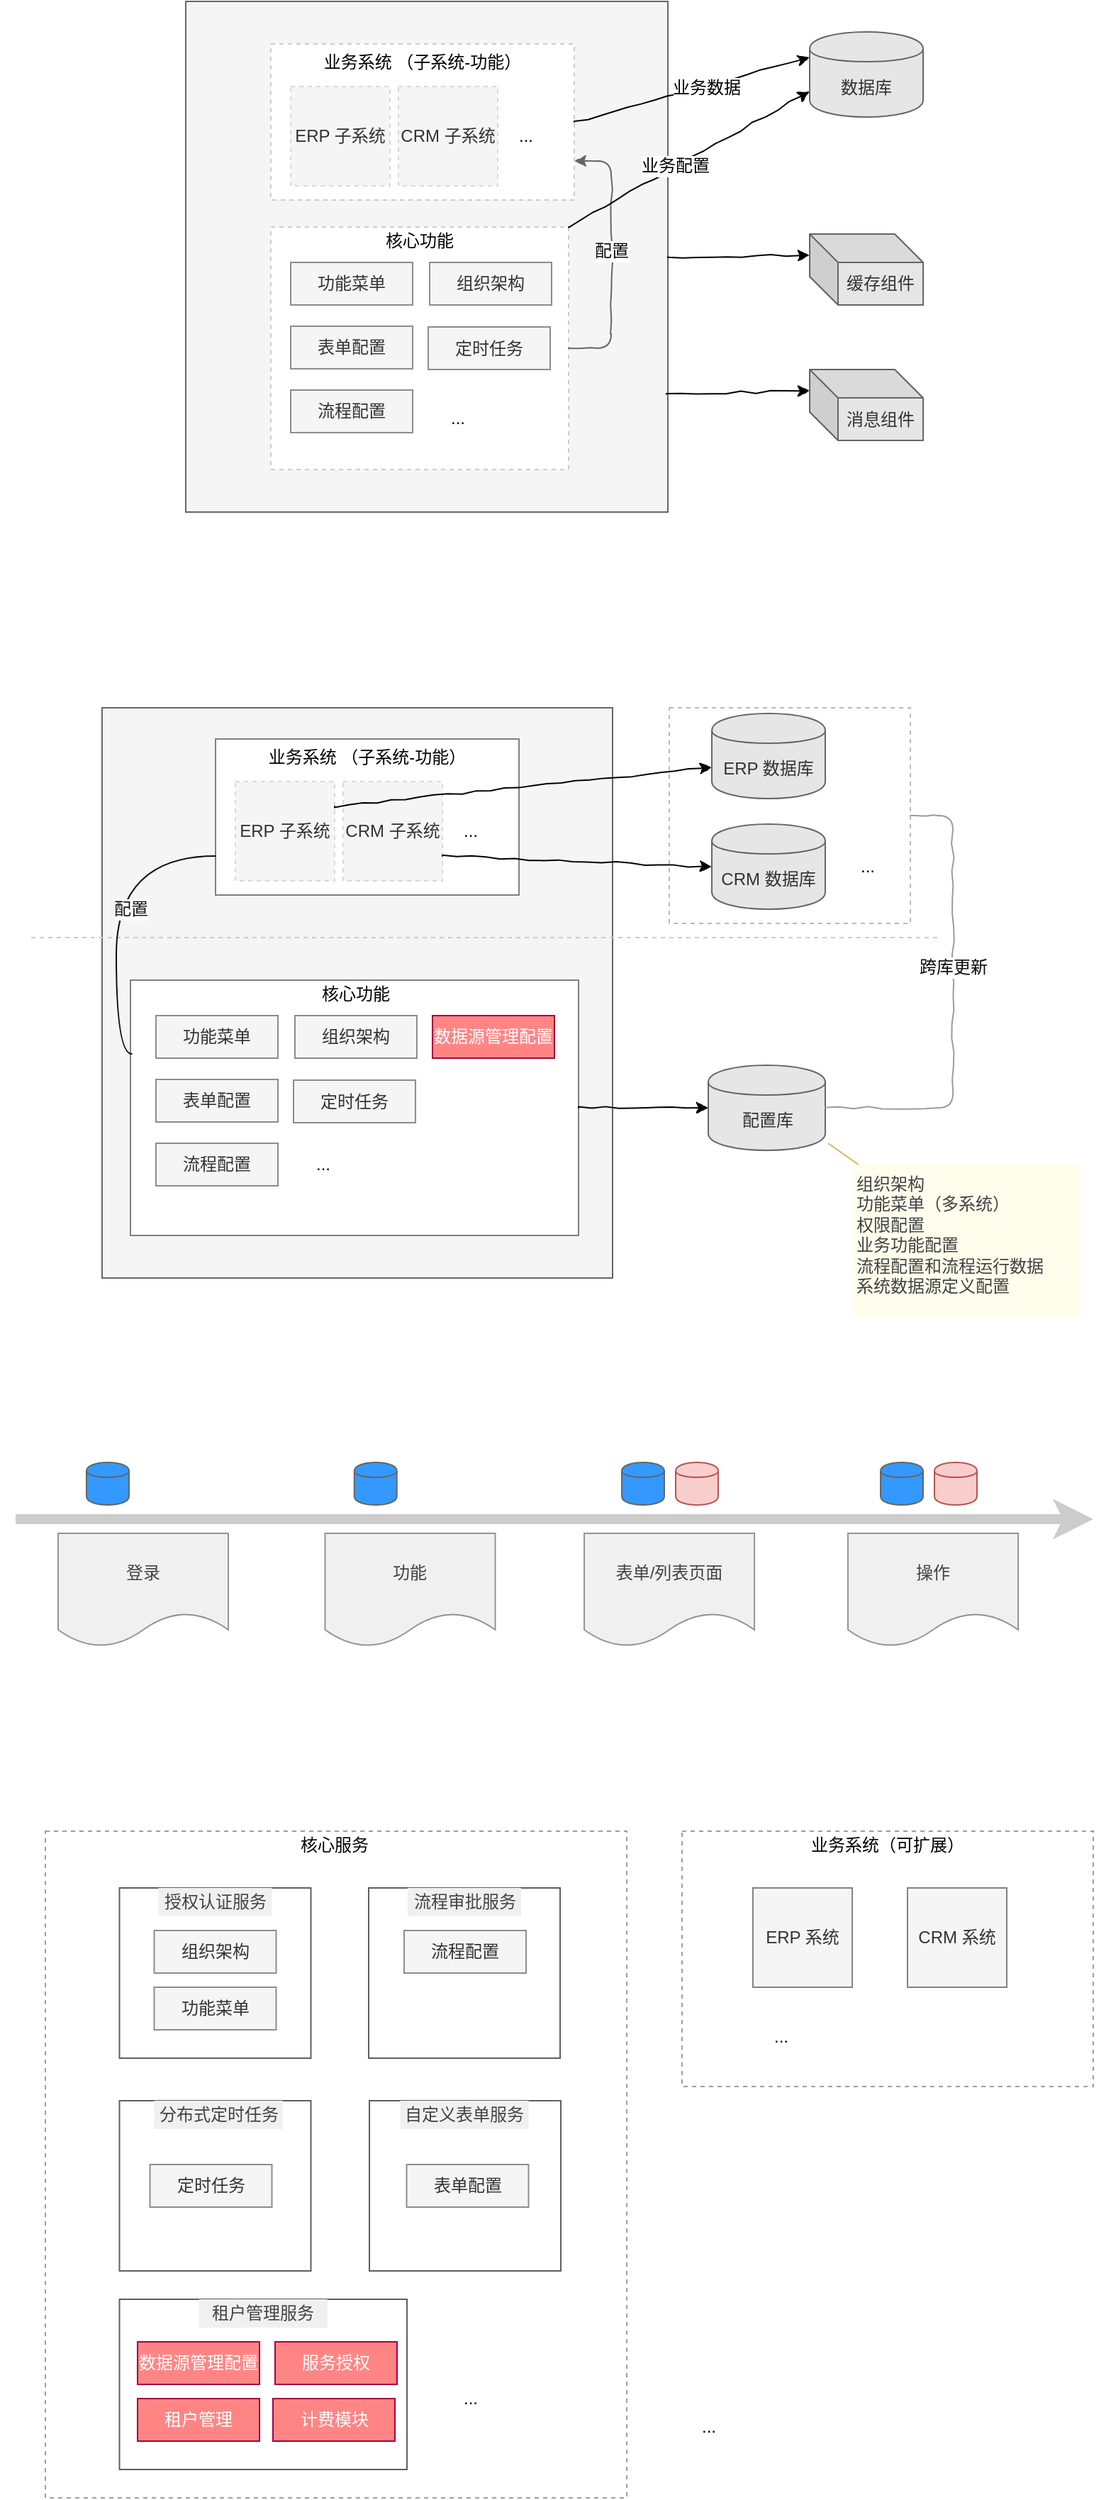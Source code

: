 <mxfile version="12.9.3" type="github">
  <diagram id="brTCYtf2TPWAmigMn0IH" name="第 1 页">
    <mxGraphModel dx="1432" dy="762" grid="1" gridSize="10" guides="1" tooltips="1" connect="1" arrows="1" fold="1" page="1" pageScale="1" pageWidth="827" pageHeight="1169" math="0" shadow="0">
      <root>
        <mxCell id="0" />
        <mxCell id="1" parent="0" />
        <mxCell id="SQgpO2C7iJvkAOr_sDY4-107" value="&lt;br&gt;&lt;br&gt;&lt;br&gt;" style="whiteSpace=wrap;html=1;strokeColor=#9E9E9E;dashed=1;" vertex="1" parent="1">
          <mxGeometry x="50" y="1330" width="410" height="470" as="geometry" />
        </mxCell>
        <mxCell id="SQgpO2C7iJvkAOr_sDY4-124" value="" style="rounded=0;whiteSpace=wrap;html=1;strokeColor=#5E5E5E;fillColor=none;gradientColor=none;fontColor=#424242;align=left;" vertex="1" parent="1">
          <mxGeometry x="102.25" y="1660" width="202.75" height="120" as="geometry" />
        </mxCell>
        <mxCell id="SQgpO2C7iJvkAOr_sDY4-116" value="" style="rounded=0;whiteSpace=wrap;html=1;strokeColor=#5E5E5E;fillColor=none;gradientColor=none;fontColor=#424242;align=left;" vertex="1" parent="1">
          <mxGeometry x="102.25" y="1370" width="135" height="120" as="geometry" />
        </mxCell>
        <mxCell id="SQgpO2C7iJvkAOr_sDY4-118" value="" style="rounded=0;whiteSpace=wrap;html=1;strokeColor=#5E5E5E;fillColor=none;gradientColor=none;fontColor=#424242;align=left;" vertex="1" parent="1">
          <mxGeometry x="278" y="1370" width="135" height="120" as="geometry" />
        </mxCell>
        <mxCell id="SQgpO2C7iJvkAOr_sDY4-120" value="" style="rounded=0;whiteSpace=wrap;html=1;strokeColor=#5E5E5E;fillColor=none;gradientColor=none;fontColor=#424242;align=left;" vertex="1" parent="1">
          <mxGeometry x="102.25" y="1520" width="135" height="120" as="geometry" />
        </mxCell>
        <mxCell id="SQgpO2C7iJvkAOr_sDY4-122" value="" style="rounded=0;whiteSpace=wrap;html=1;strokeColor=#5E5E5E;fillColor=none;gradientColor=none;fontColor=#424242;align=left;" vertex="1" parent="1">
          <mxGeometry x="278.5" y="1520" width="135" height="120" as="geometry" />
        </mxCell>
        <mxCell id="SQgpO2C7iJvkAOr_sDY4-64" value="" style="group;dashed=1;strokeColor=none;" vertex="1" connectable="0" parent="1">
          <mxGeometry x="149" y="40" width="520" height="360" as="geometry" />
        </mxCell>
        <mxCell id="SQgpO2C7iJvkAOr_sDY4-25" value="&lt;br&gt;&lt;br&gt;&lt;br&gt;" style="whiteSpace=wrap;html=1;fillColor=#f5f5f5;strokeColor=#666666;fontColor=#333333;" vertex="1" parent="SQgpO2C7iJvkAOr_sDY4-64">
          <mxGeometry width="340" height="360" as="geometry" />
        </mxCell>
        <mxCell id="SQgpO2C7iJvkAOr_sDY4-19" value="&lt;br&gt;&lt;br&gt;&lt;br&gt;" style="whiteSpace=wrap;html=1;dashed=1;strokeColor=#CCCCCC;" vertex="1" parent="SQgpO2C7iJvkAOr_sDY4-64">
          <mxGeometry x="60" y="159" width="210" height="171" as="geometry" />
        </mxCell>
        <mxCell id="SQgpO2C7iJvkAOr_sDY4-8" value="数据库" style="shape=cylinder;whiteSpace=wrap;html=1;boundedLbl=1;backgroundOutline=1;fillColor=#E6E6E6;strokeColor=#666666;fontColor=#333333;" vertex="1" parent="SQgpO2C7iJvkAOr_sDY4-64">
          <mxGeometry x="440" y="21.5" width="80" height="60" as="geometry" />
        </mxCell>
        <mxCell id="SQgpO2C7iJvkAOr_sDY4-20" value="功能菜单" style="rounded=0;whiteSpace=wrap;html=1;fillColor=#f5f5f5;strokeColor=#8C8C8C;fontColor=#333333;" vertex="1" parent="SQgpO2C7iJvkAOr_sDY4-64">
          <mxGeometry x="74" y="184" width="86" height="30" as="geometry" />
        </mxCell>
        <mxCell id="SQgpO2C7iJvkAOr_sDY4-21" value="组织架构" style="rounded=0;whiteSpace=wrap;html=1;fillColor=#f5f5f5;strokeColor=#8C8C8C;fontColor=#333333;" vertex="1" parent="SQgpO2C7iJvkAOr_sDY4-64">
          <mxGeometry x="172" y="184" width="86" height="30" as="geometry" />
        </mxCell>
        <mxCell id="SQgpO2C7iJvkAOr_sDY4-22" value="表单配置" style="rounded=0;whiteSpace=wrap;html=1;fillColor=#f5f5f5;strokeColor=#8C8C8C;fontColor=#333333;" vertex="1" parent="SQgpO2C7iJvkAOr_sDY4-64">
          <mxGeometry x="74" y="229" width="86" height="30" as="geometry" />
        </mxCell>
        <mxCell id="SQgpO2C7iJvkAOr_sDY4-23" value="流程配置" style="rounded=0;whiteSpace=wrap;html=1;fillColor=#f5f5f5;strokeColor=#8C8C8C;fontColor=#333333;" vertex="1" parent="SQgpO2C7iJvkAOr_sDY4-64">
          <mxGeometry x="74" y="274" width="86" height="30" as="geometry" />
        </mxCell>
        <mxCell id="SQgpO2C7iJvkAOr_sDY4-27" value="&lt;br&gt;&lt;br&gt;&lt;br&gt;" style="whiteSpace=wrap;html=1;dashed=1;strokeColor=#CCCCCC;" vertex="1" parent="SQgpO2C7iJvkAOr_sDY4-64">
          <mxGeometry x="60" y="30" width="214" height="110" as="geometry" />
        </mxCell>
        <mxCell id="SQgpO2C7iJvkAOr_sDY4-28" value="业务系统 （子系统-功能）" style="text;html=1;strokeColor=none;fillColor=none;align=center;verticalAlign=middle;whiteSpace=wrap;rounded=0;dashed=1;" vertex="1" parent="SQgpO2C7iJvkAOr_sDY4-64">
          <mxGeometry x="92" y="33" width="150" height="20" as="geometry" />
        </mxCell>
        <mxCell id="SQgpO2C7iJvkAOr_sDY4-35" value="ERP 子系统" style="rounded=0;whiteSpace=wrap;html=1;fillColor=#f5f5f5;strokeColor=#D9D9D9;fontColor=#333333;dashed=1;" vertex="1" parent="SQgpO2C7iJvkAOr_sDY4-64">
          <mxGeometry x="74" y="60" width="70" height="70" as="geometry" />
        </mxCell>
        <mxCell id="SQgpO2C7iJvkAOr_sDY4-36" value="CRM 子系统" style="rounded=0;whiteSpace=wrap;html=1;fillColor=#f5f5f5;strokeColor=#D9D9D9;fontColor=#333333;dashed=1;" vertex="1" parent="SQgpO2C7iJvkAOr_sDY4-64">
          <mxGeometry x="150" y="60" width="70" height="70" as="geometry" />
        </mxCell>
        <mxCell id="SQgpO2C7iJvkAOr_sDY4-37" value="核心功能" style="text;html=1;strokeColor=none;fillColor=none;align=center;verticalAlign=middle;whiteSpace=wrap;rounded=0;dashed=1;" vertex="1" parent="SQgpO2C7iJvkAOr_sDY4-64">
          <mxGeometry x="90" y="159" width="150" height="20" as="geometry" />
        </mxCell>
        <mxCell id="SQgpO2C7iJvkAOr_sDY4-38" value="" style="endArrow=classic;html=1;exitX=1;exitY=0.5;exitDx=0;exitDy=0;edgeStyle=orthogonalEdgeStyle;entryX=1;entryY=0.75;entryDx=0;entryDy=0;elbow=vertical;comic=1;strokeColor=#666666;" edge="1" parent="SQgpO2C7iJvkAOr_sDY4-64" source="SQgpO2C7iJvkAOr_sDY4-19" target="SQgpO2C7iJvkAOr_sDY4-27">
          <mxGeometry width="50" height="50" relative="1" as="geometry">
            <mxPoint x="250" y="330" as="sourcePoint" />
            <mxPoint x="-100" y="220" as="targetPoint" />
            <Array as="points">
              <mxPoint x="300" y="245" />
              <mxPoint x="300" y="113" />
            </Array>
          </mxGeometry>
        </mxCell>
        <mxCell id="SQgpO2C7iJvkAOr_sDY4-39" value="配置" style="text;html=1;align=center;verticalAlign=middle;resizable=0;points=[];labelBackgroundColor=#ffffff;fontColor=#0A0A0A;" vertex="1" connectable="0" parent="SQgpO2C7iJvkAOr_sDY4-38">
          <mxGeometry x="0.113" relative="1" as="geometry">
            <mxPoint y="5.5" as="offset" />
          </mxGeometry>
        </mxCell>
        <mxCell id="SQgpO2C7iJvkAOr_sDY4-40" value="定时任务" style="rounded=0;whiteSpace=wrap;html=1;fillColor=#f5f5f5;strokeColor=#8C8C8C;fontColor=#333333;" vertex="1" parent="SQgpO2C7iJvkAOr_sDY4-64">
          <mxGeometry x="171" y="229.5" width="86" height="30" as="geometry" />
        </mxCell>
        <mxCell id="SQgpO2C7iJvkAOr_sDY4-44" value="" style="endArrow=classic;html=1;entryX=0;entryY=0.7;entryDx=0;entryDy=0;comic=1;exitX=1;exitY=0;exitDx=0;exitDy=0;" edge="1" parent="SQgpO2C7iJvkAOr_sDY4-64" source="SQgpO2C7iJvkAOr_sDY4-19" target="SQgpO2C7iJvkAOr_sDY4-8">
          <mxGeometry width="50" height="50" relative="1" as="geometry">
            <mxPoint x="301" y="150" as="sourcePoint" />
            <mxPoint x="300" y="280" as="targetPoint" />
          </mxGeometry>
        </mxCell>
        <mxCell id="SQgpO2C7iJvkAOr_sDY4-49" value="业务配置" style="text;html=1;align=center;verticalAlign=middle;resizable=0;points=[];labelBackgroundColor=#ffffff;" vertex="1" connectable="0" parent="SQgpO2C7iJvkAOr_sDY4-44">
          <mxGeometry x="-0.115" y="1" relative="1" as="geometry">
            <mxPoint as="offset" />
          </mxGeometry>
        </mxCell>
        <mxCell id="SQgpO2C7iJvkAOr_sDY4-48" value="" style="endArrow=classic;html=1;exitX=1;exitY=0.5;exitDx=0;exitDy=0;entryX=0;entryY=0.3;entryDx=0;entryDy=0;comic=1;" edge="1" parent="SQgpO2C7iJvkAOr_sDY4-64" source="SQgpO2C7iJvkAOr_sDY4-27" target="SQgpO2C7iJvkAOr_sDY4-8">
          <mxGeometry width="50" height="50" relative="1" as="geometry">
            <mxPoint x="250" y="330" as="sourcePoint" />
            <mxPoint x="300" y="280" as="targetPoint" />
          </mxGeometry>
        </mxCell>
        <mxCell id="SQgpO2C7iJvkAOr_sDY4-50" value="业务数据" style="text;html=1;align=center;verticalAlign=middle;resizable=0;points=[];labelBackgroundColor=#ffffff;" vertex="1" connectable="0" parent="SQgpO2C7iJvkAOr_sDY4-48">
          <mxGeometry x="0.109" y="-1" relative="1" as="geometry">
            <mxPoint as="offset" />
          </mxGeometry>
        </mxCell>
        <mxCell id="SQgpO2C7iJvkAOr_sDY4-51" value="缓存组件" style="shape=cube;whiteSpace=wrap;html=1;boundedLbl=1;backgroundOutline=1;darkOpacity=0.05;darkOpacity2=0.1;fillColor=#E6E6E6;strokeColor=#666666;fontColor=#333333;" vertex="1" parent="SQgpO2C7iJvkAOr_sDY4-64">
          <mxGeometry x="440" y="164" width="80" height="50" as="geometry" />
        </mxCell>
        <mxCell id="SQgpO2C7iJvkAOr_sDY4-52" value="消息组件" style="shape=cube;whiteSpace=wrap;html=1;boundedLbl=1;backgroundOutline=1;darkOpacity=0.05;darkOpacity2=0.1;fillColor=#E6E6E6;strokeColor=#666666;fontColor=#333333;" vertex="1" parent="SQgpO2C7iJvkAOr_sDY4-64">
          <mxGeometry x="440" y="259.5" width="80" height="50" as="geometry" />
        </mxCell>
        <mxCell id="SQgpO2C7iJvkAOr_sDY4-55" value="" style="endArrow=classic;html=1;exitX=1;exitY=0.5;exitDx=0;exitDy=0;entryX=0;entryY=0;entryDx=0;entryDy=15;entryPerimeter=0;comic=1;" edge="1" parent="SQgpO2C7iJvkAOr_sDY4-64" source="SQgpO2C7iJvkAOr_sDY4-25" target="SQgpO2C7iJvkAOr_sDY4-51">
          <mxGeometry width="50" height="50" relative="1" as="geometry">
            <mxPoint x="250" y="330" as="sourcePoint" />
            <mxPoint x="300" y="280" as="targetPoint" />
          </mxGeometry>
        </mxCell>
        <mxCell id="SQgpO2C7iJvkAOr_sDY4-56" value="" style="endArrow=classic;html=1;exitX=0.997;exitY=0.769;exitDx=0;exitDy=0;entryX=0;entryY=0;entryDx=0;entryDy=15;entryPerimeter=0;comic=1;exitPerimeter=0;" edge="1" parent="SQgpO2C7iJvkAOr_sDY4-64" source="SQgpO2C7iJvkAOr_sDY4-25" target="SQgpO2C7iJvkAOr_sDY4-52">
          <mxGeometry width="50" height="50" relative="1" as="geometry">
            <mxPoint x="300" y="210" as="sourcePoint" />
            <mxPoint x="490" y="239" as="targetPoint" />
          </mxGeometry>
        </mxCell>
        <mxCell id="SQgpO2C7iJvkAOr_sDY4-63" value="..." style="text;html=1;strokeColor=none;fillColor=none;align=center;verticalAlign=middle;whiteSpace=wrap;rounded=0;" vertex="1" parent="SQgpO2C7iJvkAOr_sDY4-64">
          <mxGeometry x="220" y="85" width="40" height="20" as="geometry" />
        </mxCell>
        <mxCell id="SQgpO2C7iJvkAOr_sDY4-65" value="..." style="text;html=1;strokeColor=none;fillColor=none;align=center;verticalAlign=middle;whiteSpace=wrap;rounded=0;" vertex="1" parent="SQgpO2C7iJvkAOr_sDY4-64">
          <mxGeometry x="172" y="284" width="40" height="20" as="geometry" />
        </mxCell>
        <mxCell id="SQgpO2C7iJvkAOr_sDY4-105" value="" style="group" vertex="1" connectable="0" parent="1">
          <mxGeometry x="40" y="538" width="740" height="429.5" as="geometry" />
        </mxCell>
        <mxCell id="SQgpO2C7iJvkAOr_sDY4-97" value="&lt;br&gt;&lt;br&gt;&lt;br&gt;" style="whiteSpace=wrap;html=1;dashed=1;strokeColor=#BABABA;" vertex="1" parent="SQgpO2C7iJvkAOr_sDY4-105">
          <mxGeometry x="450" width="170" height="152" as="geometry" />
        </mxCell>
        <mxCell id="SQgpO2C7iJvkAOr_sDY4-85" value="&lt;br&gt;&lt;br&gt;&lt;br&gt;" style="whiteSpace=wrap;html=1;fillColor=#f5f5f5;strokeColor=#666666;fontColor=#333333;" vertex="1" parent="SQgpO2C7iJvkAOr_sDY4-105">
          <mxGeometry x="50" width="360" height="402" as="geometry" />
        </mxCell>
        <mxCell id="SQgpO2C7iJvkAOr_sDY4-71" value="" style="group;fillColor=#999999;" vertex="1" connectable="0" parent="SQgpO2C7iJvkAOr_sDY4-105">
          <mxGeometry x="130" y="22" width="214" height="110" as="geometry" />
        </mxCell>
        <mxCell id="SQgpO2C7iJvkAOr_sDY4-66" value="&lt;br&gt;&lt;br&gt;&lt;br&gt;" style="whiteSpace=wrap;html=1;strokeColor=#808080;" vertex="1" parent="SQgpO2C7iJvkAOr_sDY4-71">
          <mxGeometry width="214" height="110" as="geometry" />
        </mxCell>
        <mxCell id="SQgpO2C7iJvkAOr_sDY4-67" value="业务系统 （子系统-功能）" style="text;html=1;strokeColor=none;fillColor=none;align=center;verticalAlign=middle;whiteSpace=wrap;rounded=0;dashed=1;" vertex="1" parent="SQgpO2C7iJvkAOr_sDY4-71">
          <mxGeometry x="32" y="3" width="150" height="20" as="geometry" />
        </mxCell>
        <mxCell id="SQgpO2C7iJvkAOr_sDY4-68" value="ERP 子系统" style="rounded=0;whiteSpace=wrap;html=1;fillColor=#f5f5f5;strokeColor=#D9D9D9;fontColor=#333333;dashed=1;" vertex="1" parent="SQgpO2C7iJvkAOr_sDY4-71">
          <mxGeometry x="14" y="30" width="70" height="70" as="geometry" />
        </mxCell>
        <mxCell id="SQgpO2C7iJvkAOr_sDY4-69" value="CRM 子系统" style="rounded=0;whiteSpace=wrap;html=1;fillColor=#f5f5f5;strokeColor=#D9D9D9;fontColor=#333333;dashed=1;" vertex="1" parent="SQgpO2C7iJvkAOr_sDY4-71">
          <mxGeometry x="90" y="30" width="70" height="70" as="geometry" />
        </mxCell>
        <mxCell id="SQgpO2C7iJvkAOr_sDY4-70" value="..." style="text;html=1;strokeColor=none;fillColor=none;align=center;verticalAlign=middle;whiteSpace=wrap;rounded=0;" vertex="1" parent="SQgpO2C7iJvkAOr_sDY4-71">
          <mxGeometry x="160" y="55" width="40" height="20" as="geometry" />
        </mxCell>
        <mxCell id="SQgpO2C7iJvkAOr_sDY4-72" value="ERP 数据库" style="shape=cylinder;whiteSpace=wrap;html=1;boundedLbl=1;backgroundOutline=1;fillColor=#E6E6E6;strokeColor=#666666;fontColor=#333333;" vertex="1" parent="SQgpO2C7iJvkAOr_sDY4-105">
          <mxGeometry x="480" y="4" width="80" height="60" as="geometry" />
        </mxCell>
        <mxCell id="SQgpO2C7iJvkAOr_sDY4-73" value="&lt;br&gt;&lt;br&gt;&lt;br&gt;" style="whiteSpace=wrap;html=1;strokeColor=#808080;" vertex="1" parent="SQgpO2C7iJvkAOr_sDY4-105">
          <mxGeometry x="70" y="192" width="316" height="180" as="geometry" />
        </mxCell>
        <mxCell id="SQgpO2C7iJvkAOr_sDY4-74" value="功能菜单" style="rounded=0;whiteSpace=wrap;html=1;fillColor=#f5f5f5;strokeColor=#8C8C8C;fontColor=#333333;" vertex="1" parent="SQgpO2C7iJvkAOr_sDY4-105">
          <mxGeometry x="88" y="217" width="86" height="30" as="geometry" />
        </mxCell>
        <mxCell id="SQgpO2C7iJvkAOr_sDY4-75" value="组织架构" style="rounded=0;whiteSpace=wrap;html=1;fillColor=#f5f5f5;strokeColor=#8C8C8C;fontColor=#333333;" vertex="1" parent="SQgpO2C7iJvkAOr_sDY4-105">
          <mxGeometry x="186" y="217" width="86" height="30" as="geometry" />
        </mxCell>
        <mxCell id="SQgpO2C7iJvkAOr_sDY4-76" value="表单配置" style="rounded=0;whiteSpace=wrap;html=1;fillColor=#f5f5f5;strokeColor=#8C8C8C;fontColor=#333333;" vertex="1" parent="SQgpO2C7iJvkAOr_sDY4-105">
          <mxGeometry x="88" y="262" width="86" height="30" as="geometry" />
        </mxCell>
        <mxCell id="SQgpO2C7iJvkAOr_sDY4-77" value="流程配置" style="rounded=0;whiteSpace=wrap;html=1;fillColor=#f5f5f5;strokeColor=#8C8C8C;fontColor=#333333;" vertex="1" parent="SQgpO2C7iJvkAOr_sDY4-105">
          <mxGeometry x="88" y="307" width="86" height="30" as="geometry" />
        </mxCell>
        <mxCell id="SQgpO2C7iJvkAOr_sDY4-78" value="核心功能" style="text;html=1;strokeColor=none;fillColor=none;align=center;verticalAlign=middle;whiteSpace=wrap;rounded=0;dashed=1;" vertex="1" parent="SQgpO2C7iJvkAOr_sDY4-105">
          <mxGeometry x="154" y="192" width="150" height="20" as="geometry" />
        </mxCell>
        <mxCell id="SQgpO2C7iJvkAOr_sDY4-79" value="定时任务" style="rounded=0;whiteSpace=wrap;html=1;fillColor=#f5f5f5;strokeColor=#8C8C8C;fontColor=#333333;" vertex="1" parent="SQgpO2C7iJvkAOr_sDY4-105">
          <mxGeometry x="185" y="262.5" width="86" height="30" as="geometry" />
        </mxCell>
        <mxCell id="SQgpO2C7iJvkAOr_sDY4-80" value="..." style="text;html=1;strokeColor=none;fillColor=none;align=center;verticalAlign=middle;whiteSpace=wrap;rounded=0;" vertex="1" parent="SQgpO2C7iJvkAOr_sDY4-105">
          <mxGeometry x="186" y="312" width="40" height="20" as="geometry" />
        </mxCell>
        <mxCell id="SQgpO2C7iJvkAOr_sDY4-81" value="配置库" style="shape=cylinder;whiteSpace=wrap;html=1;boundedLbl=1;backgroundOutline=1;fillColor=#E6E6E6;strokeColor=#666666;fontColor=#333333;" vertex="1" parent="SQgpO2C7iJvkAOr_sDY4-105">
          <mxGeometry x="477.5" y="252" width="82.5" height="60" as="geometry" />
        </mxCell>
        <mxCell id="SQgpO2C7iJvkAOr_sDY4-84" value="CRM 数据库" style="shape=cylinder;whiteSpace=wrap;html=1;boundedLbl=1;backgroundOutline=1;fillColor=#E6E6E6;strokeColor=#666666;fontColor=#333333;" vertex="1" parent="SQgpO2C7iJvkAOr_sDY4-105">
          <mxGeometry x="480" y="82" width="80" height="60" as="geometry" />
        </mxCell>
        <mxCell id="SQgpO2C7iJvkAOr_sDY4-86" value="数据源管理配置" style="rounded=0;whiteSpace=wrap;html=1;fillColor=#FF8585;strokeColor=#A50040;fontColor=#ffffff;" vertex="1" parent="SQgpO2C7iJvkAOr_sDY4-105">
          <mxGeometry x="283" y="217" width="86" height="30" as="geometry" />
        </mxCell>
        <mxCell id="SQgpO2C7iJvkAOr_sDY4-87" value="" style="endArrow=none;html=1;strokeColor=#CCCCCC;fontColor=#0A0A0A;dashed=1;" edge="1" parent="SQgpO2C7iJvkAOr_sDY4-105">
          <mxGeometry width="50" height="50" relative="1" as="geometry">
            <mxPoint y="162" as="sourcePoint" />
            <mxPoint x="640" y="162" as="targetPoint" />
          </mxGeometry>
        </mxCell>
        <mxCell id="SQgpO2C7iJvkAOr_sDY4-90" value="组织架构&lt;br&gt;功能菜单（多系统）&lt;br&gt;权限配置&lt;br&gt;业务功能配置&lt;br&gt;流程配置和流程运行数据&lt;br&gt;系统数据源定义配置" style="text;html=1;strokeColor=none;fillColor=#FFFEED;align=left;verticalAlign=top;whiteSpace=wrap;rounded=0;gradientColor=none;textDirection=ltr;fontColor=#424242;" vertex="1" parent="SQgpO2C7iJvkAOr_sDY4-105">
          <mxGeometry x="580" y="322" width="160" height="107.5" as="geometry" />
        </mxCell>
        <mxCell id="SQgpO2C7iJvkAOr_sDY4-93" value="" style="endArrow=classic;html=1;exitX=1;exitY=0.25;exitDx=0;exitDy=0;entryX=0;entryY=0;entryDx=0;entryDy=15;entryPerimeter=0;comic=1;" edge="1" parent="SQgpO2C7iJvkAOr_sDY4-105" source="SQgpO2C7iJvkAOr_sDY4-68">
          <mxGeometry width="50" height="50" relative="1" as="geometry">
            <mxPoint x="380" y="43" as="sourcePoint" />
            <mxPoint x="480" y="42" as="targetPoint" />
          </mxGeometry>
        </mxCell>
        <mxCell id="SQgpO2C7iJvkAOr_sDY4-94" value="" style="endArrow=classic;html=1;exitX=1;exitY=0.75;exitDx=0;exitDy=0;entryX=0;entryY=0.5;entryDx=0;entryDy=0;comic=1;" edge="1" parent="SQgpO2C7iJvkAOr_sDY4-105" source="SQgpO2C7iJvkAOr_sDY4-69" target="SQgpO2C7iJvkAOr_sDY4-84">
          <mxGeometry width="50" height="50" relative="1" as="geometry">
            <mxPoint x="224" y="79.5" as="sourcePoint" />
            <mxPoint x="490" y="52" as="targetPoint" />
          </mxGeometry>
        </mxCell>
        <mxCell id="SQgpO2C7iJvkAOr_sDY4-95" value="" style="endArrow=classic;html=1;exitX=1;exitY=0.5;exitDx=0;exitDy=0;entryX=0;entryY=0.5;entryDx=0;entryDy=0;comic=1;" edge="1" parent="SQgpO2C7iJvkAOr_sDY4-105" source="SQgpO2C7iJvkAOr_sDY4-73" target="SQgpO2C7iJvkAOr_sDY4-81">
          <mxGeometry width="50" height="50" relative="1" as="geometry">
            <mxPoint x="234" y="89.5" as="sourcePoint" />
            <mxPoint x="500" y="62" as="targetPoint" />
          </mxGeometry>
        </mxCell>
        <mxCell id="SQgpO2C7iJvkAOr_sDY4-98" value="..." style="text;html=1;strokeColor=none;fillColor=none;align=center;verticalAlign=middle;whiteSpace=wrap;rounded=0;" vertex="1" parent="SQgpO2C7iJvkAOr_sDY4-105">
          <mxGeometry x="570" y="102" width="40" height="20" as="geometry" />
        </mxCell>
        <mxCell id="SQgpO2C7iJvkAOr_sDY4-100" value="" style="endArrow=none;html=1;strokeColor=#9C9C9C;fontColor=#0A0A0A;entryX=1;entryY=0.5;entryDx=0;entryDy=0;exitX=1;exitY=0.5;exitDx=0;exitDy=0;edgeStyle=orthogonalEdgeStyle;comic=1;" edge="1" parent="SQgpO2C7iJvkAOr_sDY4-105" source="SQgpO2C7iJvkAOr_sDY4-81" target="SQgpO2C7iJvkAOr_sDY4-97">
          <mxGeometry width="50" height="50" relative="1" as="geometry">
            <mxPoint x="430" y="282" as="sourcePoint" />
            <mxPoint x="480" y="232" as="targetPoint" />
            <Array as="points">
              <mxPoint x="650" y="282" />
              <mxPoint x="650" y="76" />
            </Array>
          </mxGeometry>
        </mxCell>
        <mxCell id="SQgpO2C7iJvkAOr_sDY4-101" value="跨库更新" style="text;html=1;align=center;verticalAlign=middle;resizable=0;points=[];labelBackgroundColor=#ffffff;fontColor=#0A0A0A;" vertex="1" connectable="0" parent="SQgpO2C7iJvkAOr_sDY4-100">
          <mxGeometry x="0.243" y="2" relative="1" as="geometry">
            <mxPoint x="2" y="13" as="offset" />
          </mxGeometry>
        </mxCell>
        <mxCell id="SQgpO2C7iJvkAOr_sDY4-102" value="" style="endArrow=none;html=1;strokeColor=#d6b656;fontColor=#0A0A0A;exitX=1.024;exitY=0.917;exitDx=0;exitDy=0;exitPerimeter=0;fillColor=#fff2cc;" edge="1" parent="SQgpO2C7iJvkAOr_sDY4-105" source="SQgpO2C7iJvkAOr_sDY4-81" target="SQgpO2C7iJvkAOr_sDY4-90">
          <mxGeometry width="50" height="50" relative="1" as="geometry">
            <mxPoint x="430" y="182" as="sourcePoint" />
            <mxPoint x="480" y="132" as="targetPoint" />
          </mxGeometry>
        </mxCell>
        <mxCell id="SQgpO2C7iJvkAOr_sDY4-103" value="" style="endArrow=none;html=1;strokeColor=#0F0F0F;fontColor=#141414;exitX=0;exitY=0.75;exitDx=0;exitDy=0;entryX=0.003;entryY=0.289;entryDx=0;entryDy=0;entryPerimeter=0;edgeStyle=orthogonalEdgeStyle;comic=1;curved=1;" edge="1" parent="SQgpO2C7iJvkAOr_sDY4-105" source="SQgpO2C7iJvkAOr_sDY4-66" target="SQgpO2C7iJvkAOr_sDY4-73">
          <mxGeometry width="50" height="50" relative="1" as="geometry">
            <mxPoint x="430" y="182" as="sourcePoint" />
            <mxPoint x="480" y="132" as="targetPoint" />
          </mxGeometry>
        </mxCell>
        <mxCell id="SQgpO2C7iJvkAOr_sDY4-104" value="&lt;font color=&quot;#141414&quot;&gt;配置&lt;/font&gt;" style="text;html=1;align=center;verticalAlign=middle;resizable=0;points=[];labelBackgroundColor=#ffffff;fontColor=#949494;" vertex="1" connectable="0" parent="SQgpO2C7iJvkAOr_sDY4-103">
          <mxGeometry x="-0.556" y="32" relative="1" as="geometry">
            <mxPoint x="-11" y="5.5" as="offset" />
          </mxGeometry>
        </mxCell>
        <mxCell id="SQgpO2C7iJvkAOr_sDY4-108" value="功能菜单" style="rounded=0;whiteSpace=wrap;html=1;fillColor=#f5f5f5;strokeColor=#8C8C8C;fontColor=#333333;" vertex="1" parent="1">
          <mxGeometry x="126.75" y="1440" width="86" height="30" as="geometry" />
        </mxCell>
        <mxCell id="SQgpO2C7iJvkAOr_sDY4-109" value="组织架构" style="rounded=0;whiteSpace=wrap;html=1;fillColor=#f5f5f5;strokeColor=#8C8C8C;fontColor=#333333;" vertex="1" parent="1">
          <mxGeometry x="126.75" y="1400" width="86" height="30" as="geometry" />
        </mxCell>
        <mxCell id="SQgpO2C7iJvkAOr_sDY4-110" value="表单配置" style="rounded=0;whiteSpace=wrap;html=1;fillColor=#f5f5f5;strokeColor=#8C8C8C;fontColor=#333333;" vertex="1" parent="1">
          <mxGeometry x="304.75" y="1565" width="86" height="30" as="geometry" />
        </mxCell>
        <mxCell id="SQgpO2C7iJvkAOr_sDY4-111" value="流程配置" style="rounded=0;whiteSpace=wrap;html=1;fillColor=#f5f5f5;strokeColor=#8C8C8C;fontColor=#333333;" vertex="1" parent="1">
          <mxGeometry x="303" y="1400" width="86" height="30" as="geometry" />
        </mxCell>
        <mxCell id="SQgpO2C7iJvkAOr_sDY4-112" value="核心服务" style="text;html=1;strokeColor=none;fillColor=none;align=center;verticalAlign=middle;whiteSpace=wrap;rounded=0;dashed=1;" vertex="1" parent="1">
          <mxGeometry x="178.5" y="1330" width="150" height="20" as="geometry" />
        </mxCell>
        <mxCell id="SQgpO2C7iJvkAOr_sDY4-113" value="定时任务" style="rounded=0;whiteSpace=wrap;html=1;fillColor=#f5f5f5;strokeColor=#8C8C8C;fontColor=#333333;" vertex="1" parent="1">
          <mxGeometry x="123.75" y="1565" width="86" height="30" as="geometry" />
        </mxCell>
        <mxCell id="SQgpO2C7iJvkAOr_sDY4-114" value="..." style="text;html=1;strokeColor=none;fillColor=none;align=center;verticalAlign=middle;whiteSpace=wrap;rounded=0;" vertex="1" parent="1">
          <mxGeometry x="498" y="1740" width="40" height="20" as="geometry" />
        </mxCell>
        <mxCell id="SQgpO2C7iJvkAOr_sDY4-115" value="数据源管理配置" style="rounded=0;whiteSpace=wrap;html=1;fillColor=#FF8585;strokeColor=#A50040;fontColor=#ffffff;" vertex="1" parent="1">
          <mxGeometry x="115" y="1690" width="86" height="30" as="geometry" />
        </mxCell>
        <mxCell id="SQgpO2C7iJvkAOr_sDY4-117" value="授权认证服务" style="text;html=1;strokeColor=none;fillColor=#F0F0F0;align=center;verticalAlign=middle;whiteSpace=wrap;rounded=0;fontColor=#424242;" vertex="1" parent="1">
          <mxGeometry x="129.75" y="1370" width="80" height="20" as="geometry" />
        </mxCell>
        <mxCell id="SQgpO2C7iJvkAOr_sDY4-119" value="流程审批服务" style="text;html=1;strokeColor=none;fillColor=#F0F0F0;align=center;verticalAlign=middle;whiteSpace=wrap;rounded=0;fontColor=#424242;" vertex="1" parent="1">
          <mxGeometry x="305.5" y="1370" width="80" height="20" as="geometry" />
        </mxCell>
        <mxCell id="SQgpO2C7iJvkAOr_sDY4-121" value="分布式定时任务" style="text;html=1;strokeColor=none;fillColor=#F0F0F0;align=center;verticalAlign=middle;whiteSpace=wrap;rounded=0;fontColor=#424242;" vertex="1" parent="1">
          <mxGeometry x="126.75" y="1520" width="90.5" height="20" as="geometry" />
        </mxCell>
        <mxCell id="SQgpO2C7iJvkAOr_sDY4-123" value="自定义表单服务" style="text;html=1;strokeColor=none;fillColor=#F0F0F0;align=center;verticalAlign=middle;whiteSpace=wrap;rounded=0;fontColor=#424242;" vertex="1" parent="1">
          <mxGeometry x="300.25" y="1520" width="90.5" height="20" as="geometry" />
        </mxCell>
        <mxCell id="SQgpO2C7iJvkAOr_sDY4-125" value="租户管理服务" style="text;html=1;strokeColor=none;fillColor=#F0F0F0;align=center;verticalAlign=middle;whiteSpace=wrap;rounded=0;fontColor=#424242;" vertex="1" parent="1">
          <mxGeometry x="158.38" y="1660" width="90.5" height="20" as="geometry" />
        </mxCell>
        <mxCell id="SQgpO2C7iJvkAOr_sDY4-127" value="租户管理" style="rounded=0;whiteSpace=wrap;html=1;fillColor=#FF8585;strokeColor=#A50040;fontColor=#ffffff;" vertex="1" parent="1">
          <mxGeometry x="115" y="1730" width="86" height="30" as="geometry" />
        </mxCell>
        <mxCell id="SQgpO2C7iJvkAOr_sDY4-128" value="服务授权" style="rounded=0;whiteSpace=wrap;html=1;fillColor=#FF8585;strokeColor=#A50040;fontColor=#ffffff;" vertex="1" parent="1">
          <mxGeometry x="212" y="1690" width="86" height="30" as="geometry" />
        </mxCell>
        <mxCell id="SQgpO2C7iJvkAOr_sDY4-129" value="计费模块" style="rounded=0;whiteSpace=wrap;html=1;fillColor=#FF8585;strokeColor=#A50040;fontColor=#ffffff;" vertex="1" parent="1">
          <mxGeometry x="210.5" y="1730" width="86" height="30" as="geometry" />
        </mxCell>
        <mxCell id="SQgpO2C7iJvkAOr_sDY4-130" style="edgeStyle=orthogonalEdgeStyle;curved=1;comic=1;orthogonalLoop=1;jettySize=auto;html=1;exitX=0.5;exitY=1;exitDx=0;exitDy=0;strokeColor=#0F0F0F;fontColor=#424242;" edge="1" parent="1" source="SQgpO2C7iJvkAOr_sDY4-128" target="SQgpO2C7iJvkAOr_sDY4-128">
          <mxGeometry relative="1" as="geometry" />
        </mxCell>
        <mxCell id="SQgpO2C7iJvkAOr_sDY4-143" value="" style="group" vertex="1" connectable="0" parent="1">
          <mxGeometry x="29" y="1070" width="760" height="130" as="geometry" />
        </mxCell>
        <mxCell id="SQgpO2C7iJvkAOr_sDY4-131" value="表单/列表页面" style="shape=document;whiteSpace=wrap;html=1;boundedLbl=1;rounded=0;strokeColor=#949494;fillColor=#F0F0F0;gradientColor=none;fontColor=#424242;align=center;" vertex="1" parent="SQgpO2C7iJvkAOr_sDY4-143">
          <mxGeometry x="401" y="50" width="120" height="80" as="geometry" />
        </mxCell>
        <mxCell id="SQgpO2C7iJvkAOr_sDY4-132" value="功能" style="shape=document;whiteSpace=wrap;html=1;boundedLbl=1;rounded=0;strokeColor=#949494;fillColor=#F0F0F0;gradientColor=none;fontColor=#424242;align=center;" vertex="1" parent="SQgpO2C7iJvkAOr_sDY4-143">
          <mxGeometry x="218.25" y="50" width="120" height="80" as="geometry" />
        </mxCell>
        <mxCell id="SQgpO2C7iJvkAOr_sDY4-133" value="操作" style="shape=document;whiteSpace=wrap;html=1;boundedLbl=1;rounded=0;strokeColor=#949494;fillColor=#F0F0F0;gradientColor=none;fontColor=#424242;align=center;" vertex="1" parent="SQgpO2C7iJvkAOr_sDY4-143">
          <mxGeometry x="587" y="50" width="120" height="80" as="geometry" />
        </mxCell>
        <mxCell id="SQgpO2C7iJvkAOr_sDY4-134" value="登录" style="shape=document;whiteSpace=wrap;html=1;boundedLbl=1;rounded=0;strokeColor=#949494;fillColor=#F0F0F0;gradientColor=none;fontColor=#424242;align=center;" vertex="1" parent="SQgpO2C7iJvkAOr_sDY4-143">
          <mxGeometry x="30" y="50" width="120" height="80" as="geometry" />
        </mxCell>
        <mxCell id="SQgpO2C7iJvkAOr_sDY4-135" value="" style="endArrow=classic;html=1;strokeColor=#CCCCCC;fontColor=#424242;strokeWidth=7;" edge="1" parent="SQgpO2C7iJvkAOr_sDY4-143">
          <mxGeometry width="50" height="50" relative="1" as="geometry">
            <mxPoint y="40" as="sourcePoint" />
            <mxPoint x="760" y="40" as="targetPoint" />
          </mxGeometry>
        </mxCell>
        <mxCell id="SQgpO2C7iJvkAOr_sDY4-136" value="" style="shape=cylinder;whiteSpace=wrap;html=1;boundedLbl=1;backgroundOutline=1;fillColor=#3399FF;strokeColor=#666666;fontColor=#3333FF;" vertex="1" parent="SQgpO2C7iJvkAOr_sDY4-143">
          <mxGeometry x="50" width="30" height="30" as="geometry" />
        </mxCell>
        <mxCell id="SQgpO2C7iJvkAOr_sDY4-138" value="" style="shape=cylinder;whiteSpace=wrap;html=1;boundedLbl=1;backgroundOutline=1;fillColor=#3399FF;strokeColor=#666666;fontColor=#3333FF;" vertex="1" parent="SQgpO2C7iJvkAOr_sDY4-143">
          <mxGeometry x="238.88" width="30" height="30" as="geometry" />
        </mxCell>
        <mxCell id="SQgpO2C7iJvkAOr_sDY4-139" value="" style="shape=cylinder;whiteSpace=wrap;html=1;boundedLbl=1;backgroundOutline=1;fillColor=#3399FF;strokeColor=#666666;fontColor=#3333FF;" vertex="1" parent="SQgpO2C7iJvkAOr_sDY4-143">
          <mxGeometry x="427.5" width="30" height="30" as="geometry" />
        </mxCell>
        <mxCell id="SQgpO2C7iJvkAOr_sDY4-140" value="" style="shape=cylinder;whiteSpace=wrap;html=1;boundedLbl=1;backgroundOutline=1;fillColor=#f8cecc;strokeColor=#b85450;" vertex="1" parent="SQgpO2C7iJvkAOr_sDY4-143">
          <mxGeometry x="465.5" width="30" height="30" as="geometry" />
        </mxCell>
        <mxCell id="SQgpO2C7iJvkAOr_sDY4-141" value="" style="shape=cylinder;whiteSpace=wrap;html=1;boundedLbl=1;backgroundOutline=1;fillColor=#3399FF;strokeColor=#666666;fontColor=#3333FF;" vertex="1" parent="SQgpO2C7iJvkAOr_sDY4-143">
          <mxGeometry x="610" width="30" height="30" as="geometry" />
        </mxCell>
        <mxCell id="SQgpO2C7iJvkAOr_sDY4-142" value="" style="shape=cylinder;whiteSpace=wrap;html=1;boundedLbl=1;backgroundOutline=1;fillColor=#f8cecc;strokeColor=#b85450;" vertex="1" parent="SQgpO2C7iJvkAOr_sDY4-143">
          <mxGeometry x="648" width="30" height="30" as="geometry" />
        </mxCell>
        <mxCell id="SQgpO2C7iJvkAOr_sDY4-144" value="&lt;br&gt;&lt;br&gt;&lt;br&gt;" style="whiteSpace=wrap;html=1;strokeColor=#9E9E9E;dashed=1;" vertex="1" parent="1">
          <mxGeometry x="499" y="1330" width="290" height="180" as="geometry" />
        </mxCell>
        <mxCell id="SQgpO2C7iJvkAOr_sDY4-145" value="业务系统（可扩展）" style="text;html=1;strokeColor=none;fillColor=none;align=center;verticalAlign=middle;whiteSpace=wrap;rounded=0;dashed=1;" vertex="1" parent="1">
          <mxGeometry x="569" y="1330" width="150" height="20" as="geometry" />
        </mxCell>
        <mxCell id="SQgpO2C7iJvkAOr_sDY4-146" value="ERP 系统" style="rounded=0;whiteSpace=wrap;html=1;fillColor=#f5f5f5;strokeColor=#828282;fontColor=#333333;" vertex="1" parent="1">
          <mxGeometry x="549" y="1370" width="70" height="70" as="geometry" />
        </mxCell>
        <mxCell id="SQgpO2C7iJvkAOr_sDY4-147" value="CRM 系统" style="rounded=0;whiteSpace=wrap;html=1;fillColor=#f5f5f5;strokeColor=#828282;fontColor=#333333;" vertex="1" parent="1">
          <mxGeometry x="658" y="1370" width="70" height="70" as="geometry" />
        </mxCell>
        <mxCell id="SQgpO2C7iJvkAOr_sDY4-148" value="..." style="text;html=1;strokeColor=none;fillColor=none;align=center;verticalAlign=middle;whiteSpace=wrap;rounded=0;" vertex="1" parent="1">
          <mxGeometry x="549" y="1465" width="40" height="20" as="geometry" />
        </mxCell>
        <mxCell id="SQgpO2C7iJvkAOr_sDY4-149" value="..." style="text;html=1;strokeColor=none;fillColor=none;align=center;verticalAlign=middle;whiteSpace=wrap;rounded=0;" vertex="1" parent="1">
          <mxGeometry x="330" y="1720" width="40" height="20" as="geometry" />
        </mxCell>
      </root>
    </mxGraphModel>
  </diagram>
</mxfile>
